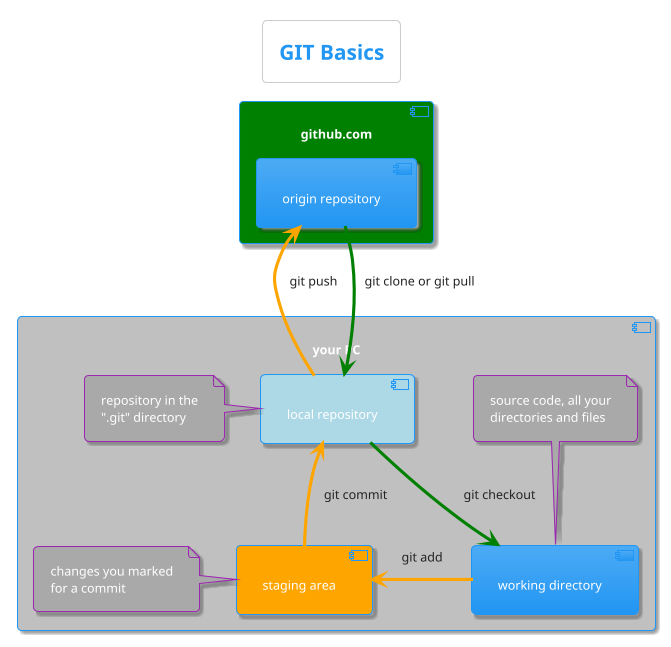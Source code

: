 @startuml

title git basics
!theme materia
title GIT Basics

component "github.com" #green {
    [origin repository] as origin
}

component "your PC" #silver{
    #lightblue[local repository] as local
    note left of local #DarkGray
        repository in the
        ".git" directory
    end note


    #orange[staging area] as stage
    note left of stage #DarkGray
        changes you marked
        for a commit
    end note

    [working directory] as wd
    note top of wd #DarkGray
        source code, all your
        directories and files
    end note
}



wd -[#orange]left-> stage : git add
stage -[#orange]up-> local : git commit
local -[#orange]up-> origin : git push

origin -[#green]down-> local : git clone or git pull
local -[#green]down-> wd : git checkout

@enduml
